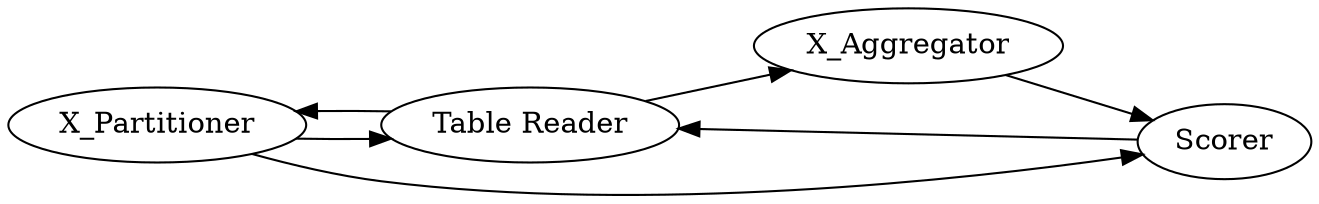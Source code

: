 digraph {
	2 -> 18
	18 -> 2
	2 -> 19
	19 -> 18
	1 -> 19
	18 -> 1
	1 [label=X_Aggregator]
	18 [label="Table Reader"]
	2 [label=X_Partitioner]
	19 [label=Scorer]
	rankdir=LR
}
